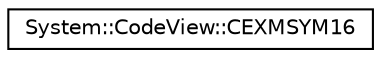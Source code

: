 digraph G
{
  edge [fontname="Helvetica",fontsize="10",labelfontname="Helvetica",labelfontsize="10"];
  node [fontname="Helvetica",fontsize="10",shape=record];
  rankdir="LR";
  Node1 [label="System::CodeView::CEXMSYM16",height=0.2,width=0.4,color="black", fillcolor="white", style="filled",URL="$struct_system_1_1_code_view_1_1_c_e_x_m_s_y_m16.html"];
}
